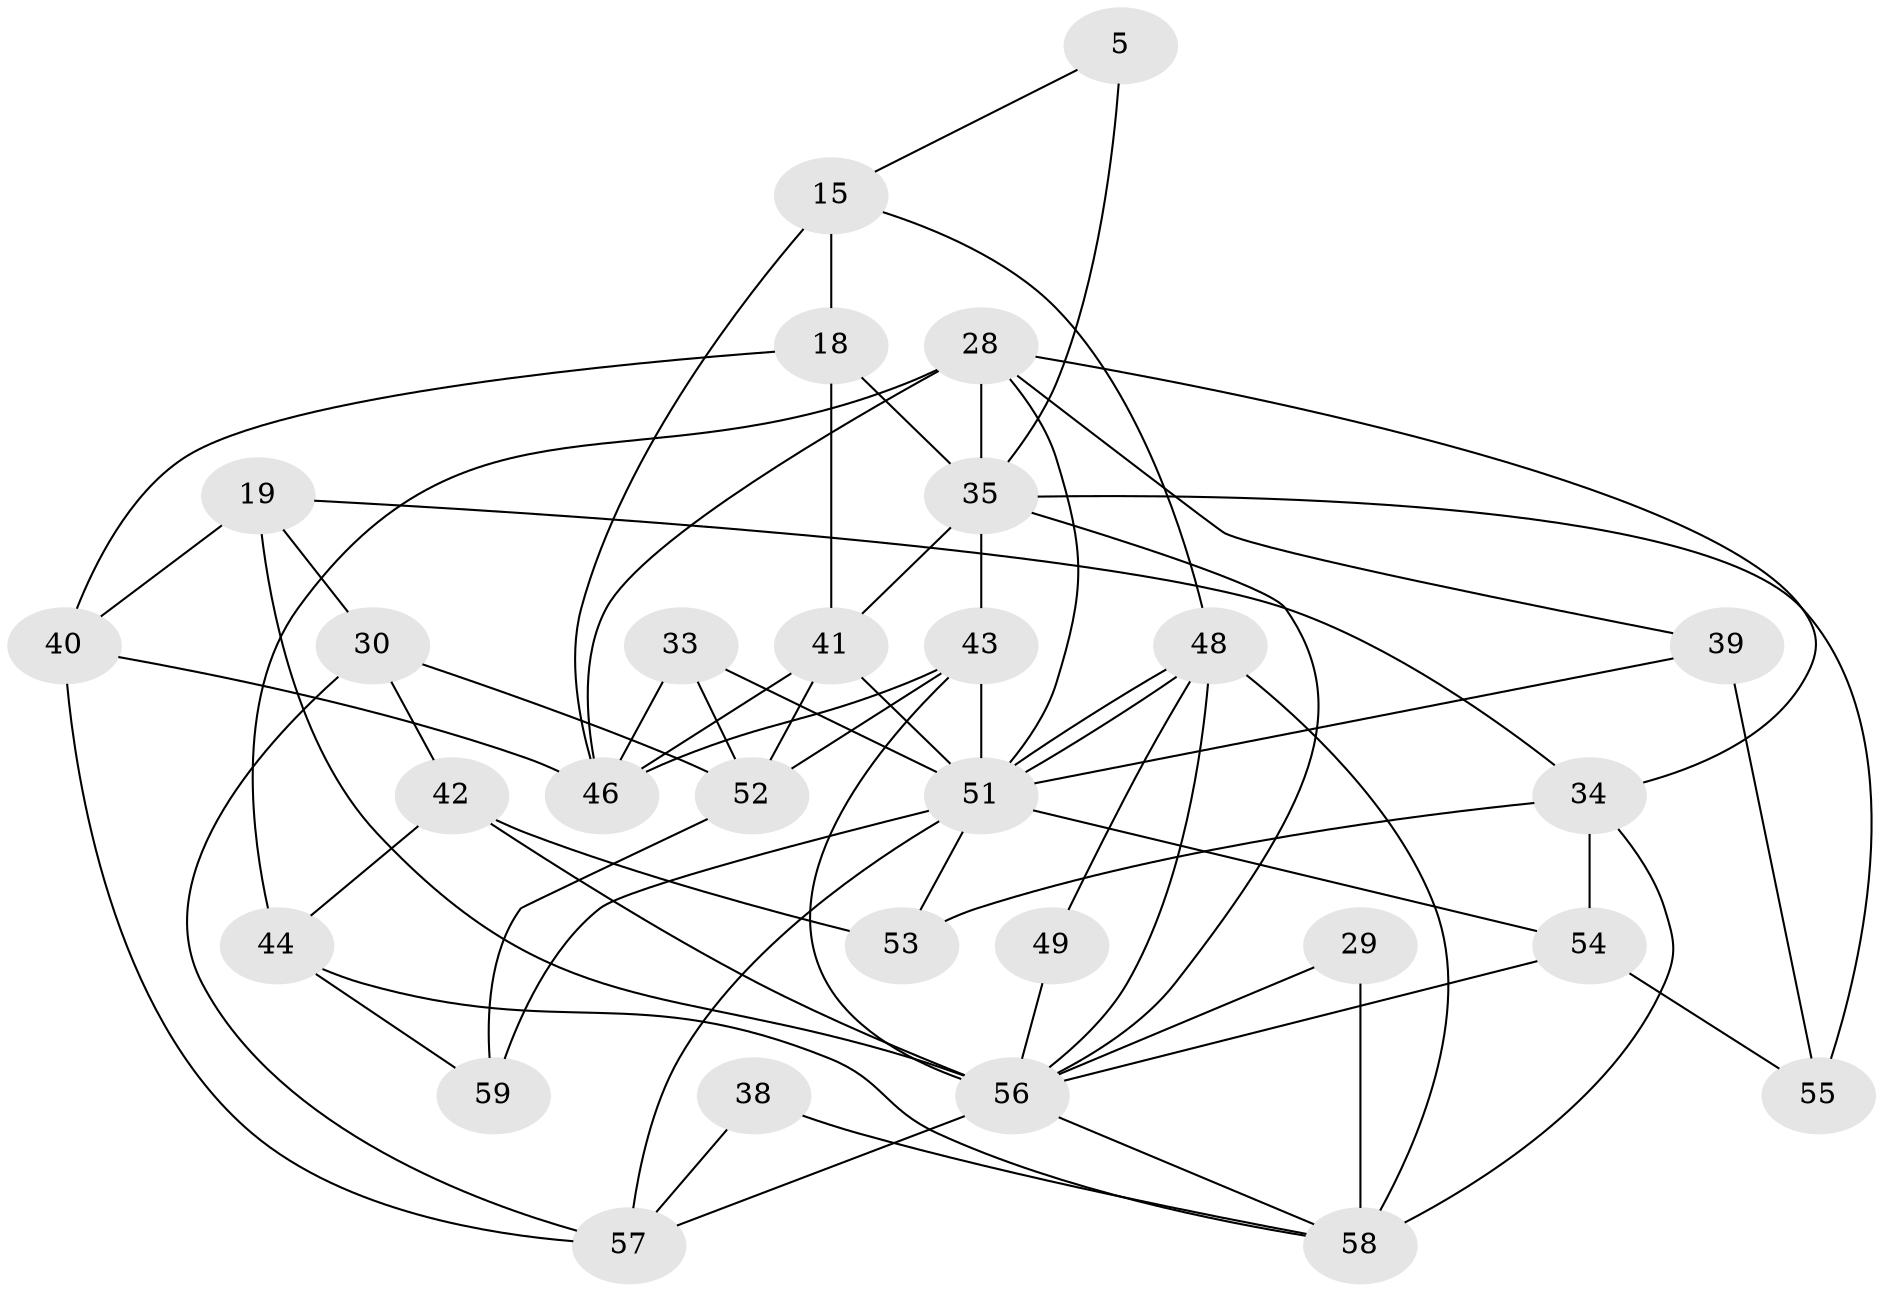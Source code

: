 // original degree distribution, {3: 0.2033898305084746, 4: 0.3050847457627119, 2: 0.1864406779661017, 5: 0.15254237288135594, 7: 0.05084745762711865, 6: 0.0847457627118644, 10: 0.01694915254237288}
// Generated by graph-tools (version 1.1) at 2025/50/03/09/25 04:50:45]
// undirected, 29 vertices, 66 edges
graph export_dot {
graph [start="1"]
  node [color=gray90,style=filled];
  5;
  15;
  18 [super="+2"];
  19 [super="+7+10"];
  28 [super="+17"];
  29;
  30 [super="+20"];
  33;
  34 [super="+32"];
  35 [super="+14"];
  38;
  39;
  40 [super="+6"];
  41 [super="+8+3"];
  42 [super="+4"];
  43 [super="+37"];
  44;
  46 [super="+27"];
  48;
  49;
  51 [super="+50+21"];
  52;
  53 [super="+47"];
  54 [super="+22"];
  55 [super="+24"];
  56 [super="+26"];
  57 [super="+13+23"];
  58 [super="+31"];
  59 [super="+45"];
  5 -- 35;
  5 -- 15;
  15 -- 18 [weight=2];
  15 -- 48;
  15 -- 46;
  18 -- 35 [weight=2];
  18 -- 41;
  18 -- 40;
  19 -- 34;
  19 -- 30 [weight=2];
  19 -- 56 [weight=2];
  19 -- 40;
  28 -- 51;
  28 -- 44;
  28 -- 46 [weight=2];
  28 -- 35 [weight=2];
  28 -- 34;
  28 -- 39;
  29 -- 58;
  29 -- 56;
  30 -- 52 [weight=2];
  30 -- 42;
  30 -- 57;
  33 -- 46;
  33 -- 52;
  33 -- 51;
  34 -- 54 [weight=2];
  34 -- 58;
  34 -- 53;
  35 -- 41;
  35 -- 55 [weight=2];
  35 -- 43 [weight=2];
  35 -- 56;
  38 -- 58;
  38 -- 57;
  39 -- 55 [weight=2];
  39 -- 51;
  40 -- 46;
  40 -- 57;
  41 -- 52;
  41 -- 51;
  41 -- 46;
  42 -- 53 [weight=2];
  42 -- 44;
  42 -- 56;
  43 -- 51 [weight=3];
  43 -- 46 [weight=2];
  43 -- 56;
  43 -- 52;
  44 -- 58;
  44 -- 59;
  48 -- 51;
  48 -- 51;
  48 -- 49;
  48 -- 58 [weight=2];
  48 -- 56;
  49 -- 56;
  51 -- 59 [weight=2];
  51 -- 54;
  51 -- 53 [weight=2];
  51 -- 57 [weight=2];
  52 -- 59;
  54 -- 55;
  54 -- 56;
  56 -- 58;
  56 -- 57 [weight=2];
}
